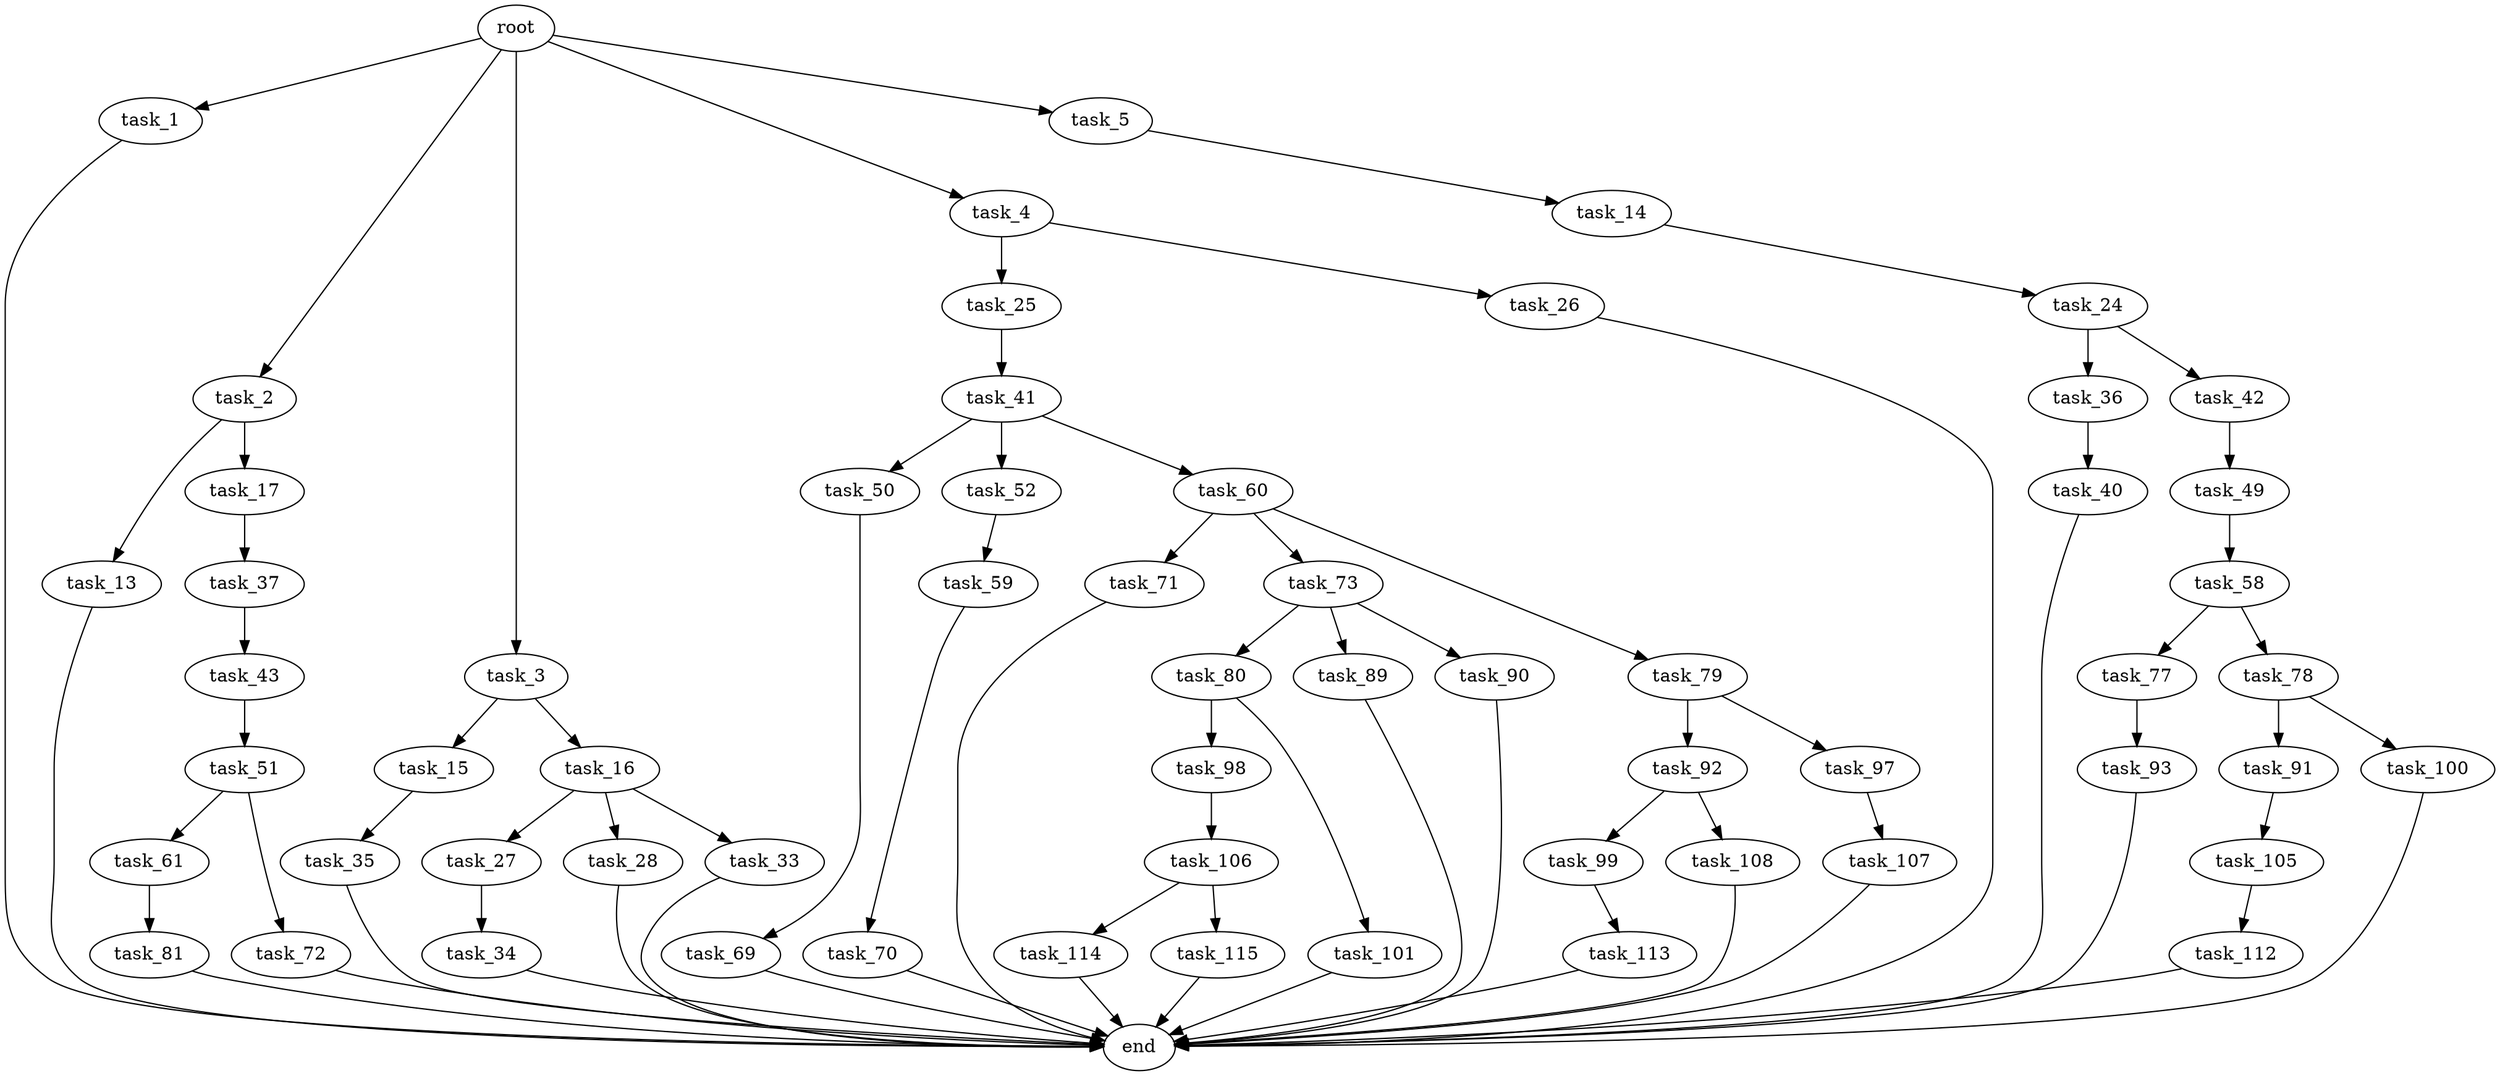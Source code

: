 digraph G {
  root [size="0.000000"];
  task_1 [size="28991029248.000000"];
  task_2 [size="782757789696.000000"];
  task_3 [size="699093445912.000000"];
  task_4 [size="134217728000.000000"];
  task_5 [size="858057561243.000000"];
  task_13 [size="32658408300.000000"];
  task_14 [size="12827224344.000000"];
  task_15 [size="437396077388.000000"];
  task_16 [size="12903804621.000000"];
  task_17 [size="212385018488.000000"];
  task_24 [size="151532439478.000000"];
  task_25 [size="419713539193.000000"];
  task_26 [size="1515120602.000000"];
  task_27 [size="2662911891.000000"];
  task_28 [size="1073741824000.000000"];
  task_33 [size="368293445632.000000"];
  task_34 [size="134028299384.000000"];
  task_35 [size="345523952785.000000"];
  task_36 [size="14734958052.000000"];
  task_37 [size="63703812710.000000"];
  task_40 [size="1073741824000.000000"];
  task_41 [size="111659161503.000000"];
  task_42 [size="898573623856.000000"];
  task_43 [size="19054109166.000000"];
  task_49 [size="8589934592.000000"];
  task_50 [size="41819412799.000000"];
  task_51 [size="3856938803.000000"];
  task_52 [size="549755813888.000000"];
  task_58 [size="12562551372.000000"];
  task_59 [size="782757789696.000000"];
  task_60 [size="3519811737.000000"];
  task_61 [size="4128140284.000000"];
  task_69 [size="4622962155.000000"];
  task_70 [size="8213621168.000000"];
  task_71 [size="68719476736.000000"];
  task_72 [size="28202153181.000000"];
  task_73 [size="38118170592.000000"];
  task_77 [size="564421551.000000"];
  task_78 [size="1858996903.000000"];
  task_79 [size="537139241054.000000"];
  task_80 [size="81382060124.000000"];
  task_81 [size="549755813888.000000"];
  task_89 [size="3891866416.000000"];
  task_90 [size="2926088033.000000"];
  task_91 [size="231928233984.000000"];
  task_92 [size="1057137235098.000000"];
  task_93 [size="9395711660.000000"];
  task_97 [size="151156258817.000000"];
  task_98 [size="11198972060.000000"];
  task_99 [size="1211846570851.000000"];
  task_100 [size="17272173643.000000"];
  task_101 [size="23860728217.000000"];
  task_105 [size="13512562207.000000"];
  task_106 [size="132420769348.000000"];
  task_107 [size="1497414995.000000"];
  task_108 [size="231928233984.000000"];
  task_112 [size="264336384285.000000"];
  task_113 [size="199958018150.000000"];
  task_114 [size="1150615878.000000"];
  task_115 [size="17689291538.000000"];
  end [size="0.000000"];

  root -> task_1 [size="1.000000"];
  root -> task_2 [size="1.000000"];
  root -> task_3 [size="1.000000"];
  root -> task_4 [size="1.000000"];
  root -> task_5 [size="1.000000"];
  task_1 -> end [size="1.000000"];
  task_2 -> task_13 [size="679477248.000000"];
  task_2 -> task_17 [size="679477248.000000"];
  task_3 -> task_15 [size="536870912.000000"];
  task_3 -> task_16 [size="536870912.000000"];
  task_4 -> task_25 [size="209715200.000000"];
  task_4 -> task_26 [size="209715200.000000"];
  task_5 -> task_14 [size="679477248.000000"];
  task_13 -> end [size="1.000000"];
  task_14 -> task_24 [size="536870912.000000"];
  task_15 -> task_35 [size="838860800.000000"];
  task_16 -> task_27 [size="209715200.000000"];
  task_16 -> task_28 [size="209715200.000000"];
  task_16 -> task_33 [size="209715200.000000"];
  task_17 -> task_37 [size="411041792.000000"];
  task_24 -> task_36 [size="679477248.000000"];
  task_24 -> task_42 [size="679477248.000000"];
  task_25 -> task_41 [size="301989888.000000"];
  task_26 -> end [size="1.000000"];
  task_27 -> task_34 [size="75497472.000000"];
  task_28 -> end [size="1.000000"];
  task_33 -> end [size="1.000000"];
  task_34 -> end [size="1.000000"];
  task_35 -> end [size="1.000000"];
  task_36 -> task_40 [size="33554432.000000"];
  task_37 -> task_43 [size="209715200.000000"];
  task_40 -> end [size="1.000000"];
  task_41 -> task_50 [size="134217728.000000"];
  task_41 -> task_52 [size="134217728.000000"];
  task_41 -> task_60 [size="134217728.000000"];
  task_42 -> task_49 [size="838860800.000000"];
  task_43 -> task_51 [size="411041792.000000"];
  task_49 -> task_58 [size="33554432.000000"];
  task_50 -> task_69 [size="679477248.000000"];
  task_51 -> task_61 [size="209715200.000000"];
  task_51 -> task_72 [size="209715200.000000"];
  task_52 -> task_59 [size="536870912.000000"];
  task_58 -> task_77 [size="209715200.000000"];
  task_58 -> task_78 [size="209715200.000000"];
  task_59 -> task_70 [size="679477248.000000"];
  task_60 -> task_71 [size="301989888.000000"];
  task_60 -> task_73 [size="301989888.000000"];
  task_60 -> task_79 [size="301989888.000000"];
  task_61 -> task_81 [size="134217728.000000"];
  task_69 -> end [size="1.000000"];
  task_70 -> end [size="1.000000"];
  task_71 -> end [size="1.000000"];
  task_72 -> end [size="1.000000"];
  task_73 -> task_80 [size="33554432.000000"];
  task_73 -> task_89 [size="33554432.000000"];
  task_73 -> task_90 [size="33554432.000000"];
  task_77 -> task_93 [size="33554432.000000"];
  task_78 -> task_91 [size="33554432.000000"];
  task_78 -> task_100 [size="33554432.000000"];
  task_79 -> task_92 [size="536870912.000000"];
  task_79 -> task_97 [size="536870912.000000"];
  task_80 -> task_98 [size="134217728.000000"];
  task_80 -> task_101 [size="134217728.000000"];
  task_81 -> end [size="1.000000"];
  task_89 -> end [size="1.000000"];
  task_90 -> end [size="1.000000"];
  task_91 -> task_105 [size="301989888.000000"];
  task_92 -> task_99 [size="838860800.000000"];
  task_92 -> task_108 [size="838860800.000000"];
  task_93 -> end [size="1.000000"];
  task_97 -> task_107 [size="134217728.000000"];
  task_98 -> task_106 [size="679477248.000000"];
  task_99 -> task_113 [size="838860800.000000"];
  task_100 -> end [size="1.000000"];
  task_101 -> end [size="1.000000"];
  task_105 -> task_112 [size="838860800.000000"];
  task_106 -> task_114 [size="134217728.000000"];
  task_106 -> task_115 [size="134217728.000000"];
  task_107 -> end [size="1.000000"];
  task_108 -> end [size="1.000000"];
  task_112 -> end [size="1.000000"];
  task_113 -> end [size="1.000000"];
  task_114 -> end [size="1.000000"];
  task_115 -> end [size="1.000000"];
}
